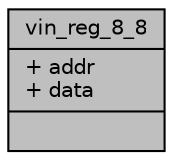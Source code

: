 digraph "vin_reg_8_8"
{
 // INTERACTIVE_SVG=YES
 // LATEX_PDF_SIZE
  bgcolor="transparent";
  edge [fontname="Helvetica",fontsize="10",labelfontname="Helvetica",labelfontsize="10"];
  node [fontname="Helvetica",fontsize="10",shape=record];
  Node1 [label="{vin_reg_8_8\n|+ addr\l+ data\l|}",height=0.2,width=0.4,color="black", fillcolor="grey75", style="filled", fontcolor="black",tooltip=" "];
}
